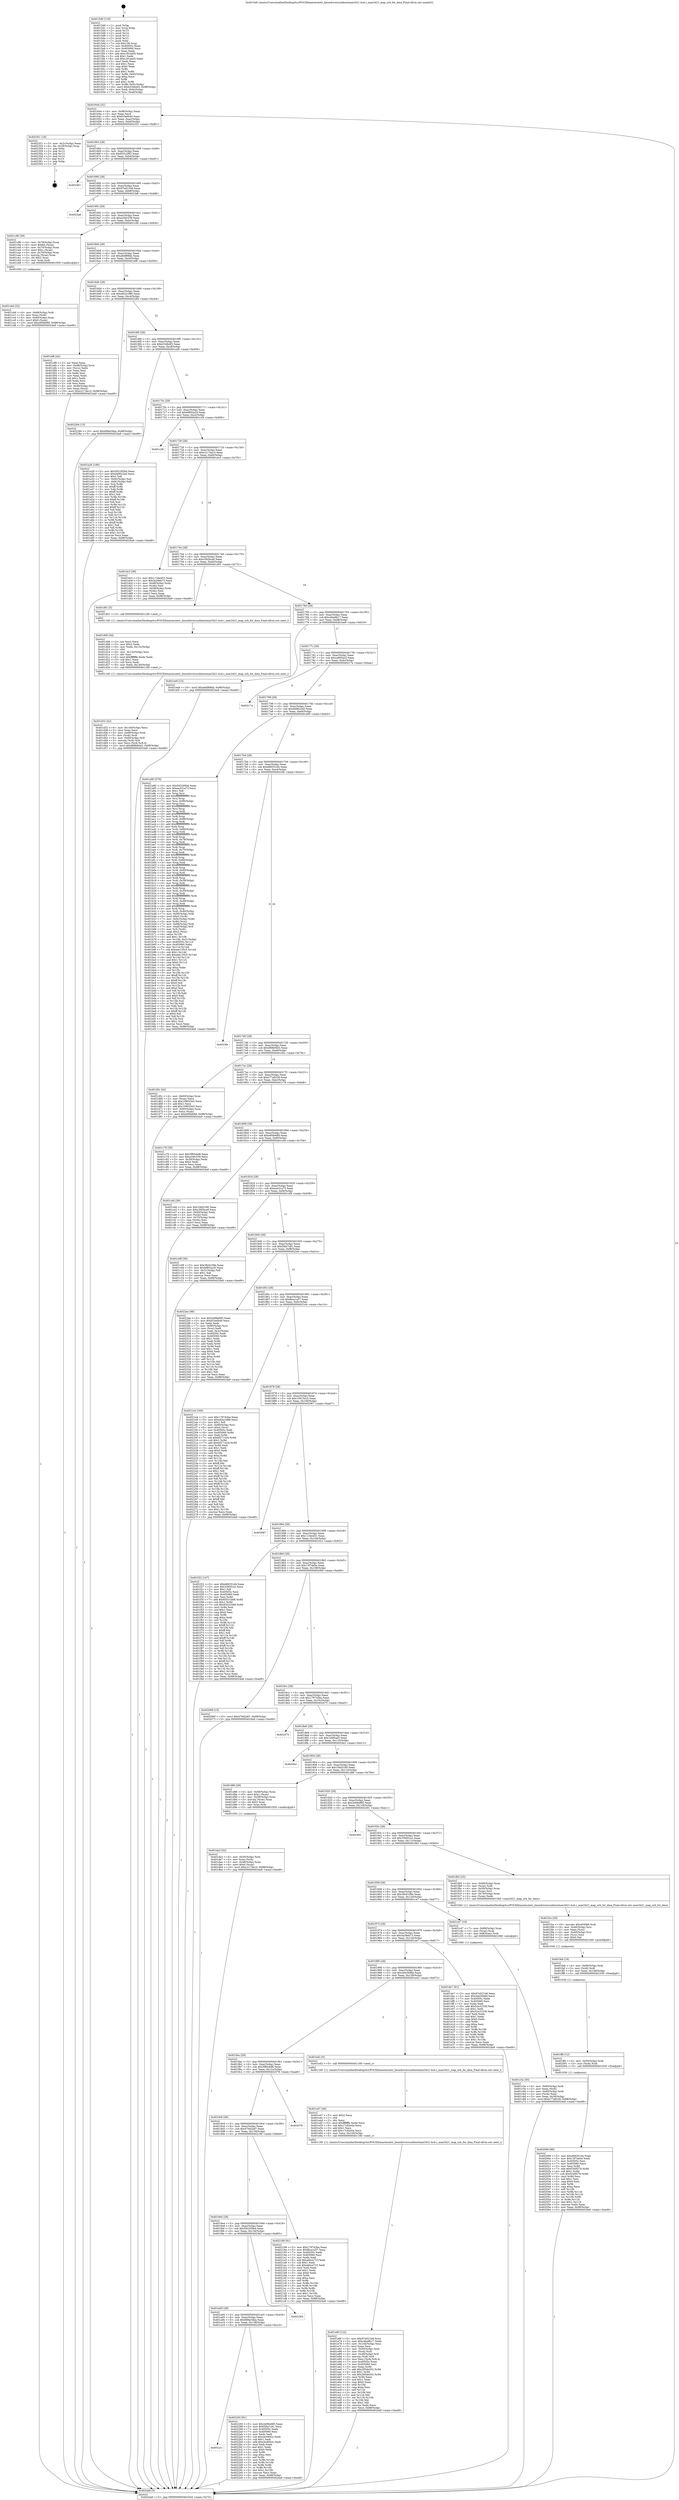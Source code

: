 digraph "0x4015d0" {
  label = "0x4015d0 (/mnt/c/Users/mathe/Desktop/tcc/POCII/binaries/extr_linuxdriversusbhostmax3421-hcd.c_max3421_map_urb_for_dma_Final-ollvm.out::main(0))"
  labelloc = "t"
  node[shape=record]

  Entry [label="",width=0.3,height=0.3,shape=circle,fillcolor=black,style=filled]
  "0x401644" [label="{
     0x401644 [32]\l
     | [instrs]\l
     &nbsp;&nbsp;0x401644 \<+6\>: mov -0x98(%rbp),%eax\l
     &nbsp;&nbsp;0x40164a \<+2\>: mov %eax,%ecx\l
     &nbsp;&nbsp;0x40164c \<+6\>: sub $0x81bef440,%ecx\l
     &nbsp;&nbsp;0x401652 \<+6\>: mov %eax,-0xac(%rbp)\l
     &nbsp;&nbsp;0x401658 \<+6\>: mov %ecx,-0xb0(%rbp)\l
     &nbsp;&nbsp;0x40165e \<+6\>: je 0000000000402351 \<main+0xd81\>\l
  }"]
  "0x402351" [label="{
     0x402351 [18]\l
     | [instrs]\l
     &nbsp;&nbsp;0x402351 \<+3\>: mov -0x2c(%rbp),%eax\l
     &nbsp;&nbsp;0x402354 \<+4\>: lea -0x28(%rbp),%rsp\l
     &nbsp;&nbsp;0x402358 \<+1\>: pop %rbx\l
     &nbsp;&nbsp;0x402359 \<+2\>: pop %r12\l
     &nbsp;&nbsp;0x40235b \<+2\>: pop %r13\l
     &nbsp;&nbsp;0x40235d \<+2\>: pop %r14\l
     &nbsp;&nbsp;0x40235f \<+2\>: pop %r15\l
     &nbsp;&nbsp;0x402361 \<+1\>: pop %rbp\l
     &nbsp;&nbsp;0x402362 \<+1\>: ret\l
  }"]
  "0x401664" [label="{
     0x401664 [28]\l
     | [instrs]\l
     &nbsp;&nbsp;0x401664 \<+5\>: jmp 0000000000401669 \<main+0x99\>\l
     &nbsp;&nbsp;0x401669 \<+6\>: mov -0xac(%rbp),%eax\l
     &nbsp;&nbsp;0x40166f \<+5\>: sub $0x855c2f93,%eax\l
     &nbsp;&nbsp;0x401674 \<+6\>: mov %eax,-0xb4(%rbp)\l
     &nbsp;&nbsp;0x40167a \<+6\>: je 0000000000402461 \<main+0xe91\>\l
  }"]
  Exit [label="",width=0.3,height=0.3,shape=circle,fillcolor=black,style=filled,peripheries=2]
  "0x402461" [label="{
     0x402461\l
  }", style=dashed]
  "0x401680" [label="{
     0x401680 [28]\l
     | [instrs]\l
     &nbsp;&nbsp;0x401680 \<+5\>: jmp 0000000000401685 \<main+0xb5\>\l
     &nbsp;&nbsp;0x401685 \<+6\>: mov -0xac(%rbp),%eax\l
     &nbsp;&nbsp;0x40168b \<+5\>: sub $0x97e021b8,%eax\l
     &nbsp;&nbsp;0x401690 \<+6\>: mov %eax,-0xb8(%rbp)\l
     &nbsp;&nbsp;0x401696 \<+6\>: je 00000000004023a8 \<main+0xdd8\>\l
  }"]
  "0x401a1c" [label="{
     0x401a1c\l
  }", style=dashed]
  "0x4023a8" [label="{
     0x4023a8\l
  }", style=dashed]
  "0x40169c" [label="{
     0x40169c [28]\l
     | [instrs]\l
     &nbsp;&nbsp;0x40169c \<+5\>: jmp 00000000004016a1 \<main+0xd1\>\l
     &nbsp;&nbsp;0x4016a1 \<+6\>: mov -0xac(%rbp),%eax\l
     &nbsp;&nbsp;0x4016a7 \<+5\>: sub $0xa34fc539,%eax\l
     &nbsp;&nbsp;0x4016ac \<+6\>: mov %eax,-0xbc(%rbp)\l
     &nbsp;&nbsp;0x4016b2 \<+6\>: je 0000000000401c96 \<main+0x6c6\>\l
  }"]
  "0x402293" [label="{
     0x402293 [91]\l
     | [instrs]\l
     &nbsp;&nbsp;0x402293 \<+5\>: mov $0x2e99a985,%eax\l
     &nbsp;&nbsp;0x402298 \<+5\>: mov $0xf36a7c81,%ecx\l
     &nbsp;&nbsp;0x40229d \<+7\>: mov 0x40505c,%edx\l
     &nbsp;&nbsp;0x4022a4 \<+7\>: mov 0x405060,%esi\l
     &nbsp;&nbsp;0x4022ab \<+2\>: mov %edx,%edi\l
     &nbsp;&nbsp;0x4022ad \<+6\>: sub $0xcbc6842c,%edi\l
     &nbsp;&nbsp;0x4022b3 \<+3\>: sub $0x1,%edi\l
     &nbsp;&nbsp;0x4022b6 \<+6\>: add $0xcbc6842c,%edi\l
     &nbsp;&nbsp;0x4022bc \<+3\>: imul %edi,%edx\l
     &nbsp;&nbsp;0x4022bf \<+3\>: and $0x1,%edx\l
     &nbsp;&nbsp;0x4022c2 \<+3\>: cmp $0x0,%edx\l
     &nbsp;&nbsp;0x4022c5 \<+4\>: sete %r8b\l
     &nbsp;&nbsp;0x4022c9 \<+3\>: cmp $0xa,%esi\l
     &nbsp;&nbsp;0x4022cc \<+4\>: setl %r9b\l
     &nbsp;&nbsp;0x4022d0 \<+3\>: mov %r8b,%r10b\l
     &nbsp;&nbsp;0x4022d3 \<+3\>: and %r9b,%r10b\l
     &nbsp;&nbsp;0x4022d6 \<+3\>: xor %r9b,%r8b\l
     &nbsp;&nbsp;0x4022d9 \<+3\>: or %r8b,%r10b\l
     &nbsp;&nbsp;0x4022dc \<+4\>: test $0x1,%r10b\l
     &nbsp;&nbsp;0x4022e0 \<+3\>: cmovne %ecx,%eax\l
     &nbsp;&nbsp;0x4022e3 \<+6\>: mov %eax,-0x98(%rbp)\l
     &nbsp;&nbsp;0x4022e9 \<+5\>: jmp 00000000004024a9 \<main+0xed9\>\l
  }"]
  "0x401c96" [label="{
     0x401c96 [39]\l
     | [instrs]\l
     &nbsp;&nbsp;0x401c96 \<+4\>: mov -0x78(%rbp),%rax\l
     &nbsp;&nbsp;0x401c9a \<+6\>: movl $0x64,(%rax)\l
     &nbsp;&nbsp;0x401ca0 \<+4\>: mov -0x70(%rbp),%rax\l
     &nbsp;&nbsp;0x401ca4 \<+6\>: movl $0x1,(%rax)\l
     &nbsp;&nbsp;0x401caa \<+4\>: mov -0x70(%rbp),%rax\l
     &nbsp;&nbsp;0x401cae \<+3\>: movslq (%rax),%rax\l
     &nbsp;&nbsp;0x401cb1 \<+4\>: shl $0x2,%rax\l
     &nbsp;&nbsp;0x401cb5 \<+3\>: mov %rax,%rdi\l
     &nbsp;&nbsp;0x401cb8 \<+5\>: call 0000000000401050 \<malloc@plt\>\l
     | [calls]\l
     &nbsp;&nbsp;0x401050 \{1\} (unknown)\l
  }"]
  "0x4016b8" [label="{
     0x4016b8 [28]\l
     | [instrs]\l
     &nbsp;&nbsp;0x4016b8 \<+5\>: jmp 00000000004016bd \<main+0xed\>\l
     &nbsp;&nbsp;0x4016bd \<+6\>: mov -0xac(%rbp),%eax\l
     &nbsp;&nbsp;0x4016c3 \<+5\>: sub $0xa6df98bb,%eax\l
     &nbsp;&nbsp;0x4016c8 \<+6\>: mov %eax,-0xc0(%rbp)\l
     &nbsp;&nbsp;0x4016ce \<+6\>: je 0000000000401ef8 \<main+0x928\>\l
  }"]
  "0x401a00" [label="{
     0x401a00 [28]\l
     | [instrs]\l
     &nbsp;&nbsp;0x401a00 \<+5\>: jmp 0000000000401a05 \<main+0x435\>\l
     &nbsp;&nbsp;0x401a05 \<+6\>: mov -0xac(%rbp),%eax\l
     &nbsp;&nbsp;0x401a0b \<+5\>: sub $0x689a34ba,%eax\l
     &nbsp;&nbsp;0x401a10 \<+6\>: mov %eax,-0x138(%rbp)\l
     &nbsp;&nbsp;0x401a16 \<+6\>: je 0000000000402293 \<main+0xcc3\>\l
  }"]
  "0x401ef8" [label="{
     0x401ef8 [42]\l
     | [instrs]\l
     &nbsp;&nbsp;0x401ef8 \<+2\>: xor %eax,%eax\l
     &nbsp;&nbsp;0x401efa \<+4\>: mov -0x48(%rbp),%rcx\l
     &nbsp;&nbsp;0x401efe \<+2\>: mov (%rcx),%edx\l
     &nbsp;&nbsp;0x401f00 \<+2\>: mov %eax,%esi\l
     &nbsp;&nbsp;0x401f02 \<+2\>: sub %edx,%esi\l
     &nbsp;&nbsp;0x401f04 \<+2\>: mov %eax,%edx\l
     &nbsp;&nbsp;0x401f06 \<+3\>: sub $0x1,%edx\l
     &nbsp;&nbsp;0x401f09 \<+2\>: add %edx,%esi\l
     &nbsp;&nbsp;0x401f0b \<+2\>: sub %esi,%eax\l
     &nbsp;&nbsp;0x401f0d \<+4\>: mov -0x48(%rbp),%rcx\l
     &nbsp;&nbsp;0x401f11 \<+2\>: mov %eax,(%rcx)\l
     &nbsp;&nbsp;0x401f13 \<+10\>: movl $0xc217da10,-0x98(%rbp)\l
     &nbsp;&nbsp;0x401f1d \<+5\>: jmp 00000000004024a9 \<main+0xed9\>\l
  }"]
  "0x4016d4" [label="{
     0x4016d4 [28]\l
     | [instrs]\l
     &nbsp;&nbsp;0x4016d4 \<+5\>: jmp 00000000004016d9 \<main+0x109\>\l
     &nbsp;&nbsp;0x4016d9 \<+6\>: mov -0xac(%rbp),%eax\l
     &nbsp;&nbsp;0x4016df \<+5\>: sub $0xa82a1d86,%eax\l
     &nbsp;&nbsp;0x4016e4 \<+6\>: mov %eax,-0xc4(%rbp)\l
     &nbsp;&nbsp;0x4016ea \<+6\>: je 0000000000402284 \<main+0xcb4\>\l
  }"]
  "0x402363" [label="{
     0x402363\l
  }", style=dashed]
  "0x402284" [label="{
     0x402284 [15]\l
     | [instrs]\l
     &nbsp;&nbsp;0x402284 \<+10\>: movl $0x689a34ba,-0x98(%rbp)\l
     &nbsp;&nbsp;0x40228e \<+5\>: jmp 00000000004024a9 \<main+0xed9\>\l
  }"]
  "0x4016f0" [label="{
     0x4016f0 [28]\l
     | [instrs]\l
     &nbsp;&nbsp;0x4016f0 \<+5\>: jmp 00000000004016f5 \<main+0x125\>\l
     &nbsp;&nbsp;0x4016f5 \<+6\>: mov -0xac(%rbp),%eax\l
     &nbsp;&nbsp;0x4016fb \<+5\>: sub $0xb33db4f3,%eax\l
     &nbsp;&nbsp;0x401700 \<+6\>: mov %eax,-0xc8(%rbp)\l
     &nbsp;&nbsp;0x401706 \<+6\>: je 0000000000401a26 \<main+0x456\>\l
  }"]
  "0x4019e4" [label="{
     0x4019e4 [28]\l
     | [instrs]\l
     &nbsp;&nbsp;0x4019e4 \<+5\>: jmp 00000000004019e9 \<main+0x419\>\l
     &nbsp;&nbsp;0x4019e9 \<+6\>: mov -0xac(%rbp),%eax\l
     &nbsp;&nbsp;0x4019ef \<+5\>: sub $0x592295bd,%eax\l
     &nbsp;&nbsp;0x4019f4 \<+6\>: mov %eax,-0x134(%rbp)\l
     &nbsp;&nbsp;0x4019fa \<+6\>: je 0000000000402363 \<main+0xd93\>\l
  }"]
  "0x401a26" [label="{
     0x401a26 [106]\l
     | [instrs]\l
     &nbsp;&nbsp;0x401a26 \<+5\>: mov $0x592295bd,%eax\l
     &nbsp;&nbsp;0x401a2b \<+5\>: mov $0xd49622e0,%ecx\l
     &nbsp;&nbsp;0x401a30 \<+2\>: mov $0x1,%dl\l
     &nbsp;&nbsp;0x401a32 \<+7\>: mov -0x92(%rbp),%sil\l
     &nbsp;&nbsp;0x401a39 \<+7\>: mov -0x91(%rbp),%dil\l
     &nbsp;&nbsp;0x401a40 \<+3\>: mov %sil,%r8b\l
     &nbsp;&nbsp;0x401a43 \<+4\>: xor $0xff,%r8b\l
     &nbsp;&nbsp;0x401a47 \<+3\>: mov %dil,%r9b\l
     &nbsp;&nbsp;0x401a4a \<+4\>: xor $0xff,%r9b\l
     &nbsp;&nbsp;0x401a4e \<+3\>: xor $0x1,%dl\l
     &nbsp;&nbsp;0x401a51 \<+3\>: mov %r8b,%r10b\l
     &nbsp;&nbsp;0x401a54 \<+4\>: and $0xff,%r10b\l
     &nbsp;&nbsp;0x401a58 \<+3\>: and %dl,%sil\l
     &nbsp;&nbsp;0x401a5b \<+3\>: mov %r9b,%r11b\l
     &nbsp;&nbsp;0x401a5e \<+4\>: and $0xff,%r11b\l
     &nbsp;&nbsp;0x401a62 \<+3\>: and %dl,%dil\l
     &nbsp;&nbsp;0x401a65 \<+3\>: or %sil,%r10b\l
     &nbsp;&nbsp;0x401a68 \<+3\>: or %dil,%r11b\l
     &nbsp;&nbsp;0x401a6b \<+3\>: xor %r11b,%r10b\l
     &nbsp;&nbsp;0x401a6e \<+3\>: or %r9b,%r8b\l
     &nbsp;&nbsp;0x401a71 \<+4\>: xor $0xff,%r8b\l
     &nbsp;&nbsp;0x401a75 \<+3\>: or $0x1,%dl\l
     &nbsp;&nbsp;0x401a78 \<+3\>: and %dl,%r8b\l
     &nbsp;&nbsp;0x401a7b \<+3\>: or %r8b,%r10b\l
     &nbsp;&nbsp;0x401a7e \<+4\>: test $0x1,%r10b\l
     &nbsp;&nbsp;0x401a82 \<+3\>: cmovne %ecx,%eax\l
     &nbsp;&nbsp;0x401a85 \<+6\>: mov %eax,-0x98(%rbp)\l
     &nbsp;&nbsp;0x401a8b \<+5\>: jmp 00000000004024a9 \<main+0xed9\>\l
  }"]
  "0x40170c" [label="{
     0x40170c [28]\l
     | [instrs]\l
     &nbsp;&nbsp;0x40170c \<+5\>: jmp 0000000000401711 \<main+0x141\>\l
     &nbsp;&nbsp;0x401711 \<+6\>: mov -0xac(%rbp),%eax\l
     &nbsp;&nbsp;0x401717 \<+5\>: sub $0xbf852a20,%eax\l
     &nbsp;&nbsp;0x40171c \<+6\>: mov %eax,-0xcc(%rbp)\l
     &nbsp;&nbsp;0x401722 \<+6\>: je 0000000000401c26 \<main+0x656\>\l
  }"]
  "0x4024a9" [label="{
     0x4024a9 [5]\l
     | [instrs]\l
     &nbsp;&nbsp;0x4024a9 \<+5\>: jmp 0000000000401644 \<main+0x74\>\l
  }"]
  "0x4015d0" [label="{
     0x4015d0 [116]\l
     | [instrs]\l
     &nbsp;&nbsp;0x4015d0 \<+1\>: push %rbp\l
     &nbsp;&nbsp;0x4015d1 \<+3\>: mov %rsp,%rbp\l
     &nbsp;&nbsp;0x4015d4 \<+2\>: push %r15\l
     &nbsp;&nbsp;0x4015d6 \<+2\>: push %r14\l
     &nbsp;&nbsp;0x4015d8 \<+2\>: push %r13\l
     &nbsp;&nbsp;0x4015da \<+2\>: push %r12\l
     &nbsp;&nbsp;0x4015dc \<+1\>: push %rbx\l
     &nbsp;&nbsp;0x4015dd \<+7\>: sub $0x138,%rsp\l
     &nbsp;&nbsp;0x4015e4 \<+7\>: mov 0x40505c,%eax\l
     &nbsp;&nbsp;0x4015eb \<+7\>: mov 0x405060,%ecx\l
     &nbsp;&nbsp;0x4015f2 \<+2\>: mov %eax,%edx\l
     &nbsp;&nbsp;0x4015f4 \<+6\>: add $0xc3f1ee05,%edx\l
     &nbsp;&nbsp;0x4015fa \<+3\>: sub $0x1,%edx\l
     &nbsp;&nbsp;0x4015fd \<+6\>: sub $0xc3f1ee05,%edx\l
     &nbsp;&nbsp;0x401603 \<+3\>: imul %edx,%eax\l
     &nbsp;&nbsp;0x401606 \<+3\>: and $0x1,%eax\l
     &nbsp;&nbsp;0x401609 \<+3\>: cmp $0x0,%eax\l
     &nbsp;&nbsp;0x40160c \<+4\>: sete %r8b\l
     &nbsp;&nbsp;0x401610 \<+4\>: and $0x1,%r8b\l
     &nbsp;&nbsp;0x401614 \<+7\>: mov %r8b,-0x92(%rbp)\l
     &nbsp;&nbsp;0x40161b \<+3\>: cmp $0xa,%ecx\l
     &nbsp;&nbsp;0x40161e \<+4\>: setl %r8b\l
     &nbsp;&nbsp;0x401622 \<+4\>: and $0x1,%r8b\l
     &nbsp;&nbsp;0x401626 \<+7\>: mov %r8b,-0x91(%rbp)\l
     &nbsp;&nbsp;0x40162d \<+10\>: movl $0xb33db4f3,-0x98(%rbp)\l
     &nbsp;&nbsp;0x401637 \<+6\>: mov %edi,-0x9c(%rbp)\l
     &nbsp;&nbsp;0x40163d \<+7\>: mov %rsi,-0xa8(%rbp)\l
  }"]
  "0x402189" [label="{
     0x402189 [91]\l
     | [instrs]\l
     &nbsp;&nbsp;0x402189 \<+5\>: mov $0x179742ba,%eax\l
     &nbsp;&nbsp;0x40218e \<+5\>: mov $0xfbca1a57,%ecx\l
     &nbsp;&nbsp;0x402193 \<+7\>: mov 0x40505c,%edx\l
     &nbsp;&nbsp;0x40219a \<+7\>: mov 0x405060,%esi\l
     &nbsp;&nbsp;0x4021a1 \<+2\>: mov %edx,%edi\l
     &nbsp;&nbsp;0x4021a3 \<+6\>: add $0xabbce723,%edi\l
     &nbsp;&nbsp;0x4021a9 \<+3\>: sub $0x1,%edi\l
     &nbsp;&nbsp;0x4021ac \<+6\>: sub $0xabbce723,%edi\l
     &nbsp;&nbsp;0x4021b2 \<+3\>: imul %edi,%edx\l
     &nbsp;&nbsp;0x4021b5 \<+3\>: and $0x1,%edx\l
     &nbsp;&nbsp;0x4021b8 \<+3\>: cmp $0x0,%edx\l
     &nbsp;&nbsp;0x4021bb \<+4\>: sete %r8b\l
     &nbsp;&nbsp;0x4021bf \<+3\>: cmp $0xa,%esi\l
     &nbsp;&nbsp;0x4021c2 \<+4\>: setl %r9b\l
     &nbsp;&nbsp;0x4021c6 \<+3\>: mov %r8b,%r10b\l
     &nbsp;&nbsp;0x4021c9 \<+3\>: and %r9b,%r10b\l
     &nbsp;&nbsp;0x4021cc \<+3\>: xor %r9b,%r8b\l
     &nbsp;&nbsp;0x4021cf \<+3\>: or %r8b,%r10b\l
     &nbsp;&nbsp;0x4021d2 \<+4\>: test $0x1,%r10b\l
     &nbsp;&nbsp;0x4021d6 \<+3\>: cmovne %ecx,%eax\l
     &nbsp;&nbsp;0x4021d9 \<+6\>: mov %eax,-0x98(%rbp)\l
     &nbsp;&nbsp;0x4021df \<+5\>: jmp 00000000004024a9 \<main+0xed9\>\l
  }"]
  "0x401c26" [label="{
     0x401c26\l
  }", style=dashed]
  "0x401728" [label="{
     0x401728 [28]\l
     | [instrs]\l
     &nbsp;&nbsp;0x401728 \<+5\>: jmp 000000000040172d \<main+0x15d\>\l
     &nbsp;&nbsp;0x40172d \<+6\>: mov -0xac(%rbp),%eax\l
     &nbsp;&nbsp;0x401733 \<+5\>: sub $0xc217da10,%eax\l
     &nbsp;&nbsp;0x401738 \<+6\>: mov %eax,-0xd0(%rbp)\l
     &nbsp;&nbsp;0x40173e \<+6\>: je 0000000000401dc3 \<main+0x7f3\>\l
  }"]
  "0x4019c8" [label="{
     0x4019c8 [28]\l
     | [instrs]\l
     &nbsp;&nbsp;0x4019c8 \<+5\>: jmp 00000000004019cd \<main+0x3fd\>\l
     &nbsp;&nbsp;0x4019cd \<+6\>: mov -0xac(%rbp),%eax\l
     &nbsp;&nbsp;0x4019d3 \<+5\>: sub $0x470d2a87,%eax\l
     &nbsp;&nbsp;0x4019d8 \<+6\>: mov %eax,-0x130(%rbp)\l
     &nbsp;&nbsp;0x4019de \<+6\>: je 0000000000402189 \<main+0xbb9\>\l
  }"]
  "0x401dc3" [label="{
     0x401dc3 [36]\l
     | [instrs]\l
     &nbsp;&nbsp;0x401dc3 \<+5\>: mov $0x1134e451,%eax\l
     &nbsp;&nbsp;0x401dc8 \<+5\>: mov $0x3a28eb73,%ecx\l
     &nbsp;&nbsp;0x401dcd \<+4\>: mov -0x48(%rbp),%rdx\l
     &nbsp;&nbsp;0x401dd1 \<+2\>: mov (%rdx),%esi\l
     &nbsp;&nbsp;0x401dd3 \<+4\>: mov -0x58(%rbp),%rdx\l
     &nbsp;&nbsp;0x401dd7 \<+2\>: cmp (%rdx),%esi\l
     &nbsp;&nbsp;0x401dd9 \<+3\>: cmovl %ecx,%eax\l
     &nbsp;&nbsp;0x401ddc \<+6\>: mov %eax,-0x98(%rbp)\l
     &nbsp;&nbsp;0x401de2 \<+5\>: jmp 00000000004024a9 \<main+0xed9\>\l
  }"]
  "0x401744" [label="{
     0x401744 [28]\l
     | [instrs]\l
     &nbsp;&nbsp;0x401744 \<+5\>: jmp 0000000000401749 \<main+0x179\>\l
     &nbsp;&nbsp;0x401749 \<+6\>: mov -0xac(%rbp),%eax\l
     &nbsp;&nbsp;0x40174f \<+5\>: sub $0xc392bca9,%eax\l
     &nbsp;&nbsp;0x401754 \<+6\>: mov %eax,-0xd4(%rbp)\l
     &nbsp;&nbsp;0x40175a \<+6\>: je 0000000000401d01 \<main+0x731\>\l
  }"]
  "0x402078" [label="{
     0x402078\l
  }", style=dashed]
  "0x401d01" [label="{
     0x401d01 [5]\l
     | [instrs]\l
     &nbsp;&nbsp;0x401d01 \<+5\>: call 0000000000401160 \<next_i\>\l
     | [calls]\l
     &nbsp;&nbsp;0x401160 \{1\} (/mnt/c/Users/mathe/Desktop/tcc/POCII/binaries/extr_linuxdriversusbhostmax3421-hcd.c_max3421_map_urb_for_dma_Final-ollvm.out::next_i)\l
  }"]
  "0x401760" [label="{
     0x401760 [28]\l
     | [instrs]\l
     &nbsp;&nbsp;0x401760 \<+5\>: jmp 0000000000401765 \<main+0x195\>\l
     &nbsp;&nbsp;0x401765 \<+6\>: mov -0xac(%rbp),%eax\l
     &nbsp;&nbsp;0x40176b \<+5\>: sub $0xc4ba9b17,%eax\l
     &nbsp;&nbsp;0x401770 \<+6\>: mov %eax,-0xd8(%rbp)\l
     &nbsp;&nbsp;0x401776 \<+6\>: je 0000000000401ee9 \<main+0x919\>\l
  }"]
  "0x402009" [label="{
     0x402009 [96]\l
     | [instrs]\l
     &nbsp;&nbsp;0x402009 \<+5\>: mov $0xd68351d4,%eax\l
     &nbsp;&nbsp;0x40200e \<+5\>: mov $0x13f7de0e,%edx\l
     &nbsp;&nbsp;0x402013 \<+7\>: mov 0x40505c,%esi\l
     &nbsp;&nbsp;0x40201a \<+7\>: mov 0x405060,%ecx\l
     &nbsp;&nbsp;0x402021 \<+3\>: mov %esi,%r8d\l
     &nbsp;&nbsp;0x402024 \<+7\>: add $0xf1b0f279,%r8d\l
     &nbsp;&nbsp;0x40202b \<+4\>: sub $0x1,%r8d\l
     &nbsp;&nbsp;0x40202f \<+7\>: sub $0xf1b0f279,%r8d\l
     &nbsp;&nbsp;0x402036 \<+4\>: imul %r8d,%esi\l
     &nbsp;&nbsp;0x40203a \<+3\>: and $0x1,%esi\l
     &nbsp;&nbsp;0x40203d \<+3\>: cmp $0x0,%esi\l
     &nbsp;&nbsp;0x402040 \<+4\>: sete %r9b\l
     &nbsp;&nbsp;0x402044 \<+3\>: cmp $0xa,%ecx\l
     &nbsp;&nbsp;0x402047 \<+4\>: setl %r10b\l
     &nbsp;&nbsp;0x40204b \<+3\>: mov %r9b,%r11b\l
     &nbsp;&nbsp;0x40204e \<+3\>: and %r10b,%r11b\l
     &nbsp;&nbsp;0x402051 \<+3\>: xor %r10b,%r9b\l
     &nbsp;&nbsp;0x402054 \<+3\>: or %r9b,%r11b\l
     &nbsp;&nbsp;0x402057 \<+4\>: test $0x1,%r11b\l
     &nbsp;&nbsp;0x40205b \<+3\>: cmovne %edx,%eax\l
     &nbsp;&nbsp;0x40205e \<+6\>: mov %eax,-0x98(%rbp)\l
     &nbsp;&nbsp;0x402064 \<+5\>: jmp 00000000004024a9 \<main+0xed9\>\l
  }"]
  "0x401ee9" [label="{
     0x401ee9 [15]\l
     | [instrs]\l
     &nbsp;&nbsp;0x401ee9 \<+10\>: movl $0xa6df98bb,-0x98(%rbp)\l
     &nbsp;&nbsp;0x401ef3 \<+5\>: jmp 00000000004024a9 \<main+0xed9\>\l
  }"]
  "0x40177c" [label="{
     0x40177c [28]\l
     | [instrs]\l
     &nbsp;&nbsp;0x40177c \<+5\>: jmp 0000000000401781 \<main+0x1b1\>\l
     &nbsp;&nbsp;0x401781 \<+6\>: mov -0xac(%rbp),%eax\l
     &nbsp;&nbsp;0x401787 \<+5\>: sub $0xca805ac5,%eax\l
     &nbsp;&nbsp;0x40178c \<+6\>: mov %eax,-0xdc(%rbp)\l
     &nbsp;&nbsp;0x401792 \<+6\>: je 000000000040217a \<main+0xbaa\>\l
  }"]
  "0x401ffd" [label="{
     0x401ffd [12]\l
     | [instrs]\l
     &nbsp;&nbsp;0x401ffd \<+4\>: mov -0x50(%rbp),%rdi\l
     &nbsp;&nbsp;0x402001 \<+3\>: mov (%rdi),%rdi\l
     &nbsp;&nbsp;0x402004 \<+5\>: call 0000000000401030 \<free@plt\>\l
     | [calls]\l
     &nbsp;&nbsp;0x401030 \{1\} (unknown)\l
  }"]
  "0x40217a" [label="{
     0x40217a\l
  }", style=dashed]
  "0x401798" [label="{
     0x401798 [28]\l
     | [instrs]\l
     &nbsp;&nbsp;0x401798 \<+5\>: jmp 000000000040179d \<main+0x1cd\>\l
     &nbsp;&nbsp;0x40179d \<+6\>: mov -0xac(%rbp),%eax\l
     &nbsp;&nbsp;0x4017a3 \<+5\>: sub $0xd49622e0,%eax\l
     &nbsp;&nbsp;0x4017a8 \<+6\>: mov %eax,-0xe0(%rbp)\l
     &nbsp;&nbsp;0x4017ae \<+6\>: je 0000000000401a90 \<main+0x4c0\>\l
  }"]
  "0x401feb" [label="{
     0x401feb [18]\l
     | [instrs]\l
     &nbsp;&nbsp;0x401feb \<+4\>: mov -0x68(%rbp),%rdi\l
     &nbsp;&nbsp;0x401fef \<+3\>: mov (%rdi),%rdi\l
     &nbsp;&nbsp;0x401ff2 \<+6\>: mov %eax,-0x148(%rbp)\l
     &nbsp;&nbsp;0x401ff8 \<+5\>: call 0000000000401030 \<free@plt\>\l
     | [calls]\l
     &nbsp;&nbsp;0x401030 \{1\} (unknown)\l
  }"]
  "0x401a90" [label="{
     0x401a90 [376]\l
     | [instrs]\l
     &nbsp;&nbsp;0x401a90 \<+5\>: mov $0x592295bd,%eax\l
     &nbsp;&nbsp;0x401a95 \<+5\>: mov $0xea431a73,%ecx\l
     &nbsp;&nbsp;0x401a9a \<+2\>: mov $0x1,%dl\l
     &nbsp;&nbsp;0x401a9c \<+3\>: mov %rsp,%rsi\l
     &nbsp;&nbsp;0x401a9f \<+4\>: add $0xfffffffffffffff0,%rsi\l
     &nbsp;&nbsp;0x401aa3 \<+3\>: mov %rsi,%rsp\l
     &nbsp;&nbsp;0x401aa6 \<+7\>: mov %rsi,-0x90(%rbp)\l
     &nbsp;&nbsp;0x401aad \<+3\>: mov %rsp,%rsi\l
     &nbsp;&nbsp;0x401ab0 \<+4\>: add $0xfffffffffffffff0,%rsi\l
     &nbsp;&nbsp;0x401ab4 \<+3\>: mov %rsi,%rsp\l
     &nbsp;&nbsp;0x401ab7 \<+3\>: mov %rsp,%rdi\l
     &nbsp;&nbsp;0x401aba \<+4\>: add $0xfffffffffffffff0,%rdi\l
     &nbsp;&nbsp;0x401abe \<+3\>: mov %rdi,%rsp\l
     &nbsp;&nbsp;0x401ac1 \<+7\>: mov %rdi,-0x88(%rbp)\l
     &nbsp;&nbsp;0x401ac8 \<+3\>: mov %rsp,%rdi\l
     &nbsp;&nbsp;0x401acb \<+4\>: add $0xfffffffffffffff0,%rdi\l
     &nbsp;&nbsp;0x401acf \<+3\>: mov %rdi,%rsp\l
     &nbsp;&nbsp;0x401ad2 \<+4\>: mov %rdi,-0x80(%rbp)\l
     &nbsp;&nbsp;0x401ad6 \<+3\>: mov %rsp,%rdi\l
     &nbsp;&nbsp;0x401ad9 \<+4\>: add $0xfffffffffffffff0,%rdi\l
     &nbsp;&nbsp;0x401add \<+3\>: mov %rdi,%rsp\l
     &nbsp;&nbsp;0x401ae0 \<+4\>: mov %rdi,-0x78(%rbp)\l
     &nbsp;&nbsp;0x401ae4 \<+3\>: mov %rsp,%rdi\l
     &nbsp;&nbsp;0x401ae7 \<+4\>: add $0xfffffffffffffff0,%rdi\l
     &nbsp;&nbsp;0x401aeb \<+3\>: mov %rdi,%rsp\l
     &nbsp;&nbsp;0x401aee \<+4\>: mov %rdi,-0x70(%rbp)\l
     &nbsp;&nbsp;0x401af2 \<+3\>: mov %rsp,%rdi\l
     &nbsp;&nbsp;0x401af5 \<+4\>: add $0xfffffffffffffff0,%rdi\l
     &nbsp;&nbsp;0x401af9 \<+3\>: mov %rdi,%rsp\l
     &nbsp;&nbsp;0x401afc \<+4\>: mov %rdi,-0x68(%rbp)\l
     &nbsp;&nbsp;0x401b00 \<+3\>: mov %rsp,%rdi\l
     &nbsp;&nbsp;0x401b03 \<+4\>: add $0xfffffffffffffff0,%rdi\l
     &nbsp;&nbsp;0x401b07 \<+3\>: mov %rdi,%rsp\l
     &nbsp;&nbsp;0x401b0a \<+4\>: mov %rdi,-0x60(%rbp)\l
     &nbsp;&nbsp;0x401b0e \<+3\>: mov %rsp,%rdi\l
     &nbsp;&nbsp;0x401b11 \<+4\>: add $0xfffffffffffffff0,%rdi\l
     &nbsp;&nbsp;0x401b15 \<+3\>: mov %rdi,%rsp\l
     &nbsp;&nbsp;0x401b18 \<+4\>: mov %rdi,-0x58(%rbp)\l
     &nbsp;&nbsp;0x401b1c \<+3\>: mov %rsp,%rdi\l
     &nbsp;&nbsp;0x401b1f \<+4\>: add $0xfffffffffffffff0,%rdi\l
     &nbsp;&nbsp;0x401b23 \<+3\>: mov %rdi,%rsp\l
     &nbsp;&nbsp;0x401b26 \<+4\>: mov %rdi,-0x50(%rbp)\l
     &nbsp;&nbsp;0x401b2a \<+3\>: mov %rsp,%rdi\l
     &nbsp;&nbsp;0x401b2d \<+4\>: add $0xfffffffffffffff0,%rdi\l
     &nbsp;&nbsp;0x401b31 \<+3\>: mov %rdi,%rsp\l
     &nbsp;&nbsp;0x401b34 \<+4\>: mov %rdi,-0x48(%rbp)\l
     &nbsp;&nbsp;0x401b38 \<+3\>: mov %rsp,%rdi\l
     &nbsp;&nbsp;0x401b3b \<+4\>: add $0xfffffffffffffff0,%rdi\l
     &nbsp;&nbsp;0x401b3f \<+3\>: mov %rdi,%rsp\l
     &nbsp;&nbsp;0x401b42 \<+4\>: mov %rdi,-0x40(%rbp)\l
     &nbsp;&nbsp;0x401b46 \<+7\>: mov -0x90(%rbp),%rdi\l
     &nbsp;&nbsp;0x401b4d \<+6\>: movl $0x0,(%rdi)\l
     &nbsp;&nbsp;0x401b53 \<+7\>: mov -0x9c(%rbp),%r8d\l
     &nbsp;&nbsp;0x401b5a \<+3\>: mov %r8d,(%rsi)\l
     &nbsp;&nbsp;0x401b5d \<+7\>: mov -0x88(%rbp),%rdi\l
     &nbsp;&nbsp;0x401b64 \<+7\>: mov -0xa8(%rbp),%r9\l
     &nbsp;&nbsp;0x401b6b \<+3\>: mov %r9,(%rdi)\l
     &nbsp;&nbsp;0x401b6e \<+3\>: cmpl $0x2,(%rsi)\l
     &nbsp;&nbsp;0x401b71 \<+4\>: setne %r10b\l
     &nbsp;&nbsp;0x401b75 \<+4\>: and $0x1,%r10b\l
     &nbsp;&nbsp;0x401b79 \<+4\>: mov %r10b,-0x31(%rbp)\l
     &nbsp;&nbsp;0x401b7d \<+8\>: mov 0x40505c,%r11d\l
     &nbsp;&nbsp;0x401b85 \<+7\>: mov 0x405060,%ebx\l
     &nbsp;&nbsp;0x401b8c \<+3\>: mov %r11d,%r14d\l
     &nbsp;&nbsp;0x401b8f \<+7\>: sub $0xeee135c5,%r14d\l
     &nbsp;&nbsp;0x401b96 \<+4\>: sub $0x1,%r14d\l
     &nbsp;&nbsp;0x401b9a \<+7\>: add $0xeee135c5,%r14d\l
     &nbsp;&nbsp;0x401ba1 \<+4\>: imul %r14d,%r11d\l
     &nbsp;&nbsp;0x401ba5 \<+4\>: and $0x1,%r11d\l
     &nbsp;&nbsp;0x401ba9 \<+4\>: cmp $0x0,%r11d\l
     &nbsp;&nbsp;0x401bad \<+4\>: sete %r10b\l
     &nbsp;&nbsp;0x401bb1 \<+3\>: cmp $0xa,%ebx\l
     &nbsp;&nbsp;0x401bb4 \<+4\>: setl %r15b\l
     &nbsp;&nbsp;0x401bb8 \<+3\>: mov %r10b,%r12b\l
     &nbsp;&nbsp;0x401bbb \<+4\>: xor $0xff,%r12b\l
     &nbsp;&nbsp;0x401bbf \<+3\>: mov %r15b,%r13b\l
     &nbsp;&nbsp;0x401bc2 \<+4\>: xor $0xff,%r13b\l
     &nbsp;&nbsp;0x401bc6 \<+3\>: xor $0x0,%dl\l
     &nbsp;&nbsp;0x401bc9 \<+3\>: mov %r12b,%sil\l
     &nbsp;&nbsp;0x401bcc \<+4\>: and $0x0,%sil\l
     &nbsp;&nbsp;0x401bd0 \<+3\>: and %dl,%r10b\l
     &nbsp;&nbsp;0x401bd3 \<+3\>: mov %r13b,%dil\l
     &nbsp;&nbsp;0x401bd6 \<+4\>: and $0x0,%dil\l
     &nbsp;&nbsp;0x401bda \<+3\>: and %dl,%r15b\l
     &nbsp;&nbsp;0x401bdd \<+3\>: or %r10b,%sil\l
     &nbsp;&nbsp;0x401be0 \<+3\>: or %r15b,%dil\l
     &nbsp;&nbsp;0x401be3 \<+3\>: xor %dil,%sil\l
     &nbsp;&nbsp;0x401be6 \<+3\>: or %r13b,%r12b\l
     &nbsp;&nbsp;0x401be9 \<+4\>: xor $0xff,%r12b\l
     &nbsp;&nbsp;0x401bed \<+3\>: or $0x0,%dl\l
     &nbsp;&nbsp;0x401bf0 \<+3\>: and %dl,%r12b\l
     &nbsp;&nbsp;0x401bf3 \<+3\>: or %r12b,%sil\l
     &nbsp;&nbsp;0x401bf6 \<+4\>: test $0x1,%sil\l
     &nbsp;&nbsp;0x401bfa \<+3\>: cmovne %ecx,%eax\l
     &nbsp;&nbsp;0x401bfd \<+6\>: mov %eax,-0x98(%rbp)\l
     &nbsp;&nbsp;0x401c03 \<+5\>: jmp 00000000004024a9 \<main+0xed9\>\l
  }"]
  "0x4017b4" [label="{
     0x4017b4 [28]\l
     | [instrs]\l
     &nbsp;&nbsp;0x4017b4 \<+5\>: jmp 00000000004017b9 \<main+0x1e9\>\l
     &nbsp;&nbsp;0x4017b9 \<+6\>: mov -0xac(%rbp),%eax\l
     &nbsp;&nbsp;0x4017bf \<+5\>: sub $0xd68351d4,%eax\l
     &nbsp;&nbsp;0x4017c4 \<+6\>: mov %eax,-0xe4(%rbp)\l
     &nbsp;&nbsp;0x4017ca \<+6\>: je 00000000004023fe \<main+0xe2e\>\l
  }"]
  "0x401fce" [label="{
     0x401fce [29]\l
     | [instrs]\l
     &nbsp;&nbsp;0x401fce \<+10\>: movabs $0x4030b6,%rdi\l
     &nbsp;&nbsp;0x401fd8 \<+4\>: mov -0x40(%rbp),%rsi\l
     &nbsp;&nbsp;0x401fdc \<+2\>: mov %eax,(%rsi)\l
     &nbsp;&nbsp;0x401fde \<+4\>: mov -0x40(%rbp),%rsi\l
     &nbsp;&nbsp;0x401fe2 \<+2\>: mov (%rsi),%esi\l
     &nbsp;&nbsp;0x401fe4 \<+2\>: mov $0x0,%al\l
     &nbsp;&nbsp;0x401fe6 \<+5\>: call 0000000000401040 \<printf@plt\>\l
     | [calls]\l
     &nbsp;&nbsp;0x401040 \{1\} (unknown)\l
  }"]
  "0x401e6f" [label="{
     0x401e6f [122]\l
     | [instrs]\l
     &nbsp;&nbsp;0x401e6f \<+5\>: mov $0x97e021b8,%ecx\l
     &nbsp;&nbsp;0x401e74 \<+5\>: mov $0xc4ba9b17,%edx\l
     &nbsp;&nbsp;0x401e79 \<+6\>: mov -0x144(%rbp),%esi\l
     &nbsp;&nbsp;0x401e7f \<+3\>: imul %eax,%esi\l
     &nbsp;&nbsp;0x401e82 \<+4\>: mov -0x50(%rbp),%rdi\l
     &nbsp;&nbsp;0x401e86 \<+3\>: mov (%rdi),%rdi\l
     &nbsp;&nbsp;0x401e89 \<+4\>: mov -0x48(%rbp),%r8\l
     &nbsp;&nbsp;0x401e8d \<+3\>: movslq (%r8),%r8\l
     &nbsp;&nbsp;0x401e90 \<+4\>: mov %esi,(%rdi,%r8,4)\l
     &nbsp;&nbsp;0x401e94 \<+7\>: mov 0x40505c,%eax\l
     &nbsp;&nbsp;0x401e9b \<+7\>: mov 0x405060,%esi\l
     &nbsp;&nbsp;0x401ea2 \<+3\>: mov %eax,%r9d\l
     &nbsp;&nbsp;0x401ea5 \<+7\>: add $0x285de202,%r9d\l
     &nbsp;&nbsp;0x401eac \<+4\>: sub $0x1,%r9d\l
     &nbsp;&nbsp;0x401eb0 \<+7\>: sub $0x285de202,%r9d\l
     &nbsp;&nbsp;0x401eb7 \<+4\>: imul %r9d,%eax\l
     &nbsp;&nbsp;0x401ebb \<+3\>: and $0x1,%eax\l
     &nbsp;&nbsp;0x401ebe \<+3\>: cmp $0x0,%eax\l
     &nbsp;&nbsp;0x401ec1 \<+4\>: sete %r10b\l
     &nbsp;&nbsp;0x401ec5 \<+3\>: cmp $0xa,%esi\l
     &nbsp;&nbsp;0x401ec8 \<+4\>: setl %r11b\l
     &nbsp;&nbsp;0x401ecc \<+3\>: mov %r10b,%bl\l
     &nbsp;&nbsp;0x401ecf \<+3\>: and %r11b,%bl\l
     &nbsp;&nbsp;0x401ed2 \<+3\>: xor %r11b,%r10b\l
     &nbsp;&nbsp;0x401ed5 \<+3\>: or %r10b,%bl\l
     &nbsp;&nbsp;0x401ed8 \<+3\>: test $0x1,%bl\l
     &nbsp;&nbsp;0x401edb \<+3\>: cmovne %edx,%ecx\l
     &nbsp;&nbsp;0x401ede \<+6\>: mov %ecx,-0x98(%rbp)\l
     &nbsp;&nbsp;0x401ee4 \<+5\>: jmp 00000000004024a9 \<main+0xed9\>\l
  }"]
  "0x4023fe" [label="{
     0x4023fe\l
  }", style=dashed]
  "0x4017d0" [label="{
     0x4017d0 [28]\l
     | [instrs]\l
     &nbsp;&nbsp;0x4017d0 \<+5\>: jmp 00000000004017d5 \<main+0x205\>\l
     &nbsp;&nbsp;0x4017d5 \<+6\>: mov -0xac(%rbp),%eax\l
     &nbsp;&nbsp;0x4017db \<+5\>: sub $0xd89b9443,%eax\l
     &nbsp;&nbsp;0x4017e0 \<+6\>: mov %eax,-0xe8(%rbp)\l
     &nbsp;&nbsp;0x4017e6 \<+6\>: je 0000000000401d5c \<main+0x78c\>\l
  }"]
  "0x401e47" [label="{
     0x401e47 [40]\l
     | [instrs]\l
     &nbsp;&nbsp;0x401e47 \<+5\>: mov $0x2,%ecx\l
     &nbsp;&nbsp;0x401e4c \<+1\>: cltd\l
     &nbsp;&nbsp;0x401e4d \<+2\>: idiv %ecx\l
     &nbsp;&nbsp;0x401e4f \<+6\>: imul $0xfffffffe,%edx,%ecx\l
     &nbsp;&nbsp;0x401e55 \<+6\>: sub $0x17c92e5a,%ecx\l
     &nbsp;&nbsp;0x401e5b \<+3\>: add $0x1,%ecx\l
     &nbsp;&nbsp;0x401e5e \<+6\>: add $0x17c92e5a,%ecx\l
     &nbsp;&nbsp;0x401e64 \<+6\>: mov %ecx,-0x144(%rbp)\l
     &nbsp;&nbsp;0x401e6a \<+5\>: call 0000000000401160 \<next_i\>\l
     | [calls]\l
     &nbsp;&nbsp;0x401160 \{1\} (/mnt/c/Users/mathe/Desktop/tcc/POCII/binaries/extr_linuxdriversusbhostmax3421-hcd.c_max3421_map_urb_for_dma_Final-ollvm.out::next_i)\l
  }"]
  "0x401d5c" [label="{
     0x401d5c [42]\l
     | [instrs]\l
     &nbsp;&nbsp;0x401d5c \<+4\>: mov -0x60(%rbp),%rax\l
     &nbsp;&nbsp;0x401d60 \<+2\>: mov (%rax),%ecx\l
     &nbsp;&nbsp;0x401d62 \<+6\>: sub $0x109025e5,%ecx\l
     &nbsp;&nbsp;0x401d68 \<+3\>: add $0x1,%ecx\l
     &nbsp;&nbsp;0x401d6b \<+6\>: add $0x109025e5,%ecx\l
     &nbsp;&nbsp;0x401d71 \<+4\>: mov -0x60(%rbp),%rax\l
     &nbsp;&nbsp;0x401d75 \<+2\>: mov %ecx,(%rax)\l
     &nbsp;&nbsp;0x401d77 \<+10\>: movl $0xe95fe689,-0x98(%rbp)\l
     &nbsp;&nbsp;0x401d81 \<+5\>: jmp 00000000004024a9 \<main+0xed9\>\l
  }"]
  "0x4017ec" [label="{
     0x4017ec [28]\l
     | [instrs]\l
     &nbsp;&nbsp;0x4017ec \<+5\>: jmp 00000000004017f1 \<main+0x221\>\l
     &nbsp;&nbsp;0x4017f1 \<+6\>: mov -0xac(%rbp),%eax\l
     &nbsp;&nbsp;0x4017f7 \<+5\>: sub $0xe77a8228,%eax\l
     &nbsp;&nbsp;0x4017fc \<+6\>: mov %eax,-0xec(%rbp)\l
     &nbsp;&nbsp;0x401802 \<+6\>: je 0000000000401c78 \<main+0x6a8\>\l
  }"]
  "0x4019ac" [label="{
     0x4019ac [28]\l
     | [instrs]\l
     &nbsp;&nbsp;0x4019ac \<+5\>: jmp 00000000004019b1 \<main+0x3e1\>\l
     &nbsp;&nbsp;0x4019b1 \<+6\>: mov -0xac(%rbp),%eax\l
     &nbsp;&nbsp;0x4019b7 \<+5\>: sub $0x3f80cbd8,%eax\l
     &nbsp;&nbsp;0x4019bc \<+6\>: mov %eax,-0x12c(%rbp)\l
     &nbsp;&nbsp;0x4019c2 \<+6\>: je 0000000000402078 \<main+0xaa8\>\l
  }"]
  "0x401c78" [label="{
     0x401c78 [30]\l
     | [instrs]\l
     &nbsp;&nbsp;0x401c78 \<+5\>: mov $0x3f80cbd8,%eax\l
     &nbsp;&nbsp;0x401c7d \<+5\>: mov $0xa34fc539,%ecx\l
     &nbsp;&nbsp;0x401c82 \<+3\>: mov -0x30(%rbp),%edx\l
     &nbsp;&nbsp;0x401c85 \<+3\>: cmp $0x0,%edx\l
     &nbsp;&nbsp;0x401c88 \<+3\>: cmove %ecx,%eax\l
     &nbsp;&nbsp;0x401c8b \<+6\>: mov %eax,-0x98(%rbp)\l
     &nbsp;&nbsp;0x401c91 \<+5\>: jmp 00000000004024a9 \<main+0xed9\>\l
  }"]
  "0x401808" [label="{
     0x401808 [28]\l
     | [instrs]\l
     &nbsp;&nbsp;0x401808 \<+5\>: jmp 000000000040180d \<main+0x23d\>\l
     &nbsp;&nbsp;0x40180d \<+6\>: mov -0xac(%rbp),%eax\l
     &nbsp;&nbsp;0x401813 \<+5\>: sub $0xe95fe689,%eax\l
     &nbsp;&nbsp;0x401818 \<+6\>: mov %eax,-0xf0(%rbp)\l
     &nbsp;&nbsp;0x40181e \<+6\>: je 0000000000401cdd \<main+0x70d\>\l
  }"]
  "0x401e42" [label="{
     0x401e42 [5]\l
     | [instrs]\l
     &nbsp;&nbsp;0x401e42 \<+5\>: call 0000000000401160 \<next_i\>\l
     | [calls]\l
     &nbsp;&nbsp;0x401160 \{1\} (/mnt/c/Users/mathe/Desktop/tcc/POCII/binaries/extr_linuxdriversusbhostmax3421-hcd.c_max3421_map_urb_for_dma_Final-ollvm.out::next_i)\l
  }"]
  "0x401cdd" [label="{
     0x401cdd [36]\l
     | [instrs]\l
     &nbsp;&nbsp;0x401cdd \<+5\>: mov $0x1f4d3180,%eax\l
     &nbsp;&nbsp;0x401ce2 \<+5\>: mov $0xc392bca9,%ecx\l
     &nbsp;&nbsp;0x401ce7 \<+4\>: mov -0x60(%rbp),%rdx\l
     &nbsp;&nbsp;0x401ceb \<+2\>: mov (%rdx),%esi\l
     &nbsp;&nbsp;0x401ced \<+4\>: mov -0x70(%rbp),%rdx\l
     &nbsp;&nbsp;0x401cf1 \<+2\>: cmp (%rdx),%esi\l
     &nbsp;&nbsp;0x401cf3 \<+3\>: cmovl %ecx,%eax\l
     &nbsp;&nbsp;0x401cf6 \<+6\>: mov %eax,-0x98(%rbp)\l
     &nbsp;&nbsp;0x401cfc \<+5\>: jmp 00000000004024a9 \<main+0xed9\>\l
  }"]
  "0x401824" [label="{
     0x401824 [28]\l
     | [instrs]\l
     &nbsp;&nbsp;0x401824 \<+5\>: jmp 0000000000401829 \<main+0x259\>\l
     &nbsp;&nbsp;0x401829 \<+6\>: mov -0xac(%rbp),%eax\l
     &nbsp;&nbsp;0x40182f \<+5\>: sub $0xea431a73,%eax\l
     &nbsp;&nbsp;0x401834 \<+6\>: mov %eax,-0xf4(%rbp)\l
     &nbsp;&nbsp;0x40183a \<+6\>: je 0000000000401c08 \<main+0x638\>\l
  }"]
  "0x401990" [label="{
     0x401990 [28]\l
     | [instrs]\l
     &nbsp;&nbsp;0x401990 \<+5\>: jmp 0000000000401995 \<main+0x3c5\>\l
     &nbsp;&nbsp;0x401995 \<+6\>: mov -0xac(%rbp),%eax\l
     &nbsp;&nbsp;0x40199b \<+5\>: sub $0x3eb3948d,%eax\l
     &nbsp;&nbsp;0x4019a0 \<+6\>: mov %eax,-0x128(%rbp)\l
     &nbsp;&nbsp;0x4019a6 \<+6\>: je 0000000000401e42 \<main+0x872\>\l
  }"]
  "0x401c08" [label="{
     0x401c08 [30]\l
     | [instrs]\l
     &nbsp;&nbsp;0x401c08 \<+5\>: mov $0x38c6108e,%eax\l
     &nbsp;&nbsp;0x401c0d \<+5\>: mov $0xbf852a20,%ecx\l
     &nbsp;&nbsp;0x401c12 \<+3\>: mov -0x31(%rbp),%dl\l
     &nbsp;&nbsp;0x401c15 \<+3\>: test $0x1,%dl\l
     &nbsp;&nbsp;0x401c18 \<+3\>: cmovne %ecx,%eax\l
     &nbsp;&nbsp;0x401c1b \<+6\>: mov %eax,-0x98(%rbp)\l
     &nbsp;&nbsp;0x401c21 \<+5\>: jmp 00000000004024a9 \<main+0xed9\>\l
  }"]
  "0x401840" [label="{
     0x401840 [28]\l
     | [instrs]\l
     &nbsp;&nbsp;0x401840 \<+5\>: jmp 0000000000401845 \<main+0x275\>\l
     &nbsp;&nbsp;0x401845 \<+6\>: mov -0xac(%rbp),%eax\l
     &nbsp;&nbsp;0x40184b \<+5\>: sub $0xf36a7c81,%eax\l
     &nbsp;&nbsp;0x401850 \<+6\>: mov %eax,-0xf8(%rbp)\l
     &nbsp;&nbsp;0x401856 \<+6\>: je 00000000004022ee \<main+0xd1e\>\l
  }"]
  "0x401de7" [label="{
     0x401de7 [91]\l
     | [instrs]\l
     &nbsp;&nbsp;0x401de7 \<+5\>: mov $0x97e021b8,%eax\l
     &nbsp;&nbsp;0x401dec \<+5\>: mov $0x3eb3948d,%ecx\l
     &nbsp;&nbsp;0x401df1 \<+7\>: mov 0x40505c,%edx\l
     &nbsp;&nbsp;0x401df8 \<+7\>: mov 0x405060,%esi\l
     &nbsp;&nbsp;0x401dff \<+2\>: mov %edx,%edi\l
     &nbsp;&nbsp;0x401e01 \<+6\>: add $0x52e31539,%edi\l
     &nbsp;&nbsp;0x401e07 \<+3\>: sub $0x1,%edi\l
     &nbsp;&nbsp;0x401e0a \<+6\>: sub $0x52e31539,%edi\l
     &nbsp;&nbsp;0x401e10 \<+3\>: imul %edi,%edx\l
     &nbsp;&nbsp;0x401e13 \<+3\>: and $0x1,%edx\l
     &nbsp;&nbsp;0x401e16 \<+3\>: cmp $0x0,%edx\l
     &nbsp;&nbsp;0x401e19 \<+4\>: sete %r8b\l
     &nbsp;&nbsp;0x401e1d \<+3\>: cmp $0xa,%esi\l
     &nbsp;&nbsp;0x401e20 \<+4\>: setl %r9b\l
     &nbsp;&nbsp;0x401e24 \<+3\>: mov %r8b,%r10b\l
     &nbsp;&nbsp;0x401e27 \<+3\>: and %r9b,%r10b\l
     &nbsp;&nbsp;0x401e2a \<+3\>: xor %r9b,%r8b\l
     &nbsp;&nbsp;0x401e2d \<+3\>: or %r8b,%r10b\l
     &nbsp;&nbsp;0x401e30 \<+4\>: test $0x1,%r10b\l
     &nbsp;&nbsp;0x401e34 \<+3\>: cmovne %ecx,%eax\l
     &nbsp;&nbsp;0x401e37 \<+6\>: mov %eax,-0x98(%rbp)\l
     &nbsp;&nbsp;0x401e3d \<+5\>: jmp 00000000004024a9 \<main+0xed9\>\l
  }"]
  "0x4022ee" [label="{
     0x4022ee [99]\l
     | [instrs]\l
     &nbsp;&nbsp;0x4022ee \<+5\>: mov $0x2e99a985,%eax\l
     &nbsp;&nbsp;0x4022f3 \<+5\>: mov $0x81bef440,%ecx\l
     &nbsp;&nbsp;0x4022f8 \<+2\>: xor %edx,%edx\l
     &nbsp;&nbsp;0x4022fa \<+7\>: mov -0x90(%rbp),%rsi\l
     &nbsp;&nbsp;0x402301 \<+2\>: mov (%rsi),%edi\l
     &nbsp;&nbsp;0x402303 \<+3\>: mov %edi,-0x2c(%rbp)\l
     &nbsp;&nbsp;0x402306 \<+7\>: mov 0x40505c,%edi\l
     &nbsp;&nbsp;0x40230d \<+8\>: mov 0x405060,%r8d\l
     &nbsp;&nbsp;0x402315 \<+3\>: sub $0x1,%edx\l
     &nbsp;&nbsp;0x402318 \<+3\>: mov %edi,%r9d\l
     &nbsp;&nbsp;0x40231b \<+3\>: add %edx,%r9d\l
     &nbsp;&nbsp;0x40231e \<+4\>: imul %r9d,%edi\l
     &nbsp;&nbsp;0x402322 \<+3\>: and $0x1,%edi\l
     &nbsp;&nbsp;0x402325 \<+3\>: cmp $0x0,%edi\l
     &nbsp;&nbsp;0x402328 \<+4\>: sete %r10b\l
     &nbsp;&nbsp;0x40232c \<+4\>: cmp $0xa,%r8d\l
     &nbsp;&nbsp;0x402330 \<+4\>: setl %r11b\l
     &nbsp;&nbsp;0x402334 \<+3\>: mov %r10b,%bl\l
     &nbsp;&nbsp;0x402337 \<+3\>: and %r11b,%bl\l
     &nbsp;&nbsp;0x40233a \<+3\>: xor %r11b,%r10b\l
     &nbsp;&nbsp;0x40233d \<+3\>: or %r10b,%bl\l
     &nbsp;&nbsp;0x402340 \<+3\>: test $0x1,%bl\l
     &nbsp;&nbsp;0x402343 \<+3\>: cmovne %ecx,%eax\l
     &nbsp;&nbsp;0x402346 \<+6\>: mov %eax,-0x98(%rbp)\l
     &nbsp;&nbsp;0x40234c \<+5\>: jmp 00000000004024a9 \<main+0xed9\>\l
  }"]
  "0x40185c" [label="{
     0x40185c [28]\l
     | [instrs]\l
     &nbsp;&nbsp;0x40185c \<+5\>: jmp 0000000000401861 \<main+0x291\>\l
     &nbsp;&nbsp;0x401861 \<+6\>: mov -0xac(%rbp),%eax\l
     &nbsp;&nbsp;0x401867 \<+5\>: sub $0xfbca1a57,%eax\l
     &nbsp;&nbsp;0x40186c \<+6\>: mov %eax,-0xfc(%rbp)\l
     &nbsp;&nbsp;0x401872 \<+6\>: je 00000000004021e4 \<main+0xc14\>\l
  }"]
  "0x401da3" [label="{
     0x401da3 [32]\l
     | [instrs]\l
     &nbsp;&nbsp;0x401da3 \<+4\>: mov -0x50(%rbp),%rdi\l
     &nbsp;&nbsp;0x401da7 \<+3\>: mov %rax,(%rdi)\l
     &nbsp;&nbsp;0x401daa \<+4\>: mov -0x48(%rbp),%rax\l
     &nbsp;&nbsp;0x401dae \<+6\>: movl $0x0,(%rax)\l
     &nbsp;&nbsp;0x401db4 \<+10\>: movl $0xc217da10,-0x98(%rbp)\l
     &nbsp;&nbsp;0x401dbe \<+5\>: jmp 00000000004024a9 \<main+0xed9\>\l
  }"]
  "0x4021e4" [label="{
     0x4021e4 [160]\l
     | [instrs]\l
     &nbsp;&nbsp;0x4021e4 \<+5\>: mov $0x179742ba,%eax\l
     &nbsp;&nbsp;0x4021e9 \<+5\>: mov $0xa82a1d86,%ecx\l
     &nbsp;&nbsp;0x4021ee \<+2\>: mov $0x1,%dl\l
     &nbsp;&nbsp;0x4021f0 \<+7\>: mov -0x90(%rbp),%rsi\l
     &nbsp;&nbsp;0x4021f7 \<+6\>: movl $0x0,(%rsi)\l
     &nbsp;&nbsp;0x4021fd \<+7\>: mov 0x40505c,%edi\l
     &nbsp;&nbsp;0x402204 \<+8\>: mov 0x405060,%r8d\l
     &nbsp;&nbsp;0x40220c \<+3\>: mov %edi,%r9d\l
     &nbsp;&nbsp;0x40220f \<+7\>: sub $0xbf271434,%r9d\l
     &nbsp;&nbsp;0x402216 \<+4\>: sub $0x1,%r9d\l
     &nbsp;&nbsp;0x40221a \<+7\>: add $0xbf271434,%r9d\l
     &nbsp;&nbsp;0x402221 \<+4\>: imul %r9d,%edi\l
     &nbsp;&nbsp;0x402225 \<+3\>: and $0x1,%edi\l
     &nbsp;&nbsp;0x402228 \<+3\>: cmp $0x0,%edi\l
     &nbsp;&nbsp;0x40222b \<+4\>: sete %r10b\l
     &nbsp;&nbsp;0x40222f \<+4\>: cmp $0xa,%r8d\l
     &nbsp;&nbsp;0x402233 \<+4\>: setl %r11b\l
     &nbsp;&nbsp;0x402237 \<+3\>: mov %r10b,%bl\l
     &nbsp;&nbsp;0x40223a \<+3\>: xor $0xff,%bl\l
     &nbsp;&nbsp;0x40223d \<+3\>: mov %r11b,%r14b\l
     &nbsp;&nbsp;0x402240 \<+4\>: xor $0xff,%r14b\l
     &nbsp;&nbsp;0x402244 \<+3\>: xor $0x1,%dl\l
     &nbsp;&nbsp;0x402247 \<+3\>: mov %bl,%r15b\l
     &nbsp;&nbsp;0x40224a \<+4\>: and $0xff,%r15b\l
     &nbsp;&nbsp;0x40224e \<+3\>: and %dl,%r10b\l
     &nbsp;&nbsp;0x402251 \<+3\>: mov %r14b,%r12b\l
     &nbsp;&nbsp;0x402254 \<+4\>: and $0xff,%r12b\l
     &nbsp;&nbsp;0x402258 \<+3\>: and %dl,%r11b\l
     &nbsp;&nbsp;0x40225b \<+3\>: or %r10b,%r15b\l
     &nbsp;&nbsp;0x40225e \<+3\>: or %r11b,%r12b\l
     &nbsp;&nbsp;0x402261 \<+3\>: xor %r12b,%r15b\l
     &nbsp;&nbsp;0x402264 \<+3\>: or %r14b,%bl\l
     &nbsp;&nbsp;0x402267 \<+3\>: xor $0xff,%bl\l
     &nbsp;&nbsp;0x40226a \<+3\>: or $0x1,%dl\l
     &nbsp;&nbsp;0x40226d \<+2\>: and %dl,%bl\l
     &nbsp;&nbsp;0x40226f \<+3\>: or %bl,%r15b\l
     &nbsp;&nbsp;0x402272 \<+4\>: test $0x1,%r15b\l
     &nbsp;&nbsp;0x402276 \<+3\>: cmovne %ecx,%eax\l
     &nbsp;&nbsp;0x402279 \<+6\>: mov %eax,-0x98(%rbp)\l
     &nbsp;&nbsp;0x40227f \<+5\>: jmp 00000000004024a9 \<main+0xed9\>\l
  }"]
  "0x401878" [label="{
     0x401878 [28]\l
     | [instrs]\l
     &nbsp;&nbsp;0x401878 \<+5\>: jmp 000000000040187d \<main+0x2ad\>\l
     &nbsp;&nbsp;0x40187d \<+6\>: mov -0xac(%rbp),%eax\l
     &nbsp;&nbsp;0x401883 \<+5\>: sub $0x10915e1b,%eax\l
     &nbsp;&nbsp;0x401888 \<+6\>: mov %eax,-0x100(%rbp)\l
     &nbsp;&nbsp;0x40188e \<+6\>: je 0000000000402087 \<main+0xab7\>\l
  }"]
  "0x401d32" [label="{
     0x401d32 [42]\l
     | [instrs]\l
     &nbsp;&nbsp;0x401d32 \<+6\>: mov -0x140(%rbp),%ecx\l
     &nbsp;&nbsp;0x401d38 \<+3\>: imul %eax,%ecx\l
     &nbsp;&nbsp;0x401d3b \<+4\>: mov -0x68(%rbp),%rdi\l
     &nbsp;&nbsp;0x401d3f \<+3\>: mov (%rdi),%rdi\l
     &nbsp;&nbsp;0x401d42 \<+4\>: mov -0x60(%rbp),%r8\l
     &nbsp;&nbsp;0x401d46 \<+3\>: movslq (%r8),%r8\l
     &nbsp;&nbsp;0x401d49 \<+4\>: mov %ecx,(%rdi,%r8,4)\l
     &nbsp;&nbsp;0x401d4d \<+10\>: movl $0xd89b9443,-0x98(%rbp)\l
     &nbsp;&nbsp;0x401d57 \<+5\>: jmp 00000000004024a9 \<main+0xed9\>\l
  }"]
  "0x402087" [label="{
     0x402087\l
  }", style=dashed]
  "0x401894" [label="{
     0x401894 [28]\l
     | [instrs]\l
     &nbsp;&nbsp;0x401894 \<+5\>: jmp 0000000000401899 \<main+0x2c9\>\l
     &nbsp;&nbsp;0x401899 \<+6\>: mov -0xac(%rbp),%eax\l
     &nbsp;&nbsp;0x40189f \<+5\>: sub $0x1134e451,%eax\l
     &nbsp;&nbsp;0x4018a4 \<+6\>: mov %eax,-0x104(%rbp)\l
     &nbsp;&nbsp;0x4018aa \<+6\>: je 0000000000401f22 \<main+0x952\>\l
  }"]
  "0x401d06" [label="{
     0x401d06 [44]\l
     | [instrs]\l
     &nbsp;&nbsp;0x401d06 \<+2\>: xor %ecx,%ecx\l
     &nbsp;&nbsp;0x401d08 \<+5\>: mov $0x2,%edx\l
     &nbsp;&nbsp;0x401d0d \<+6\>: mov %edx,-0x13c(%rbp)\l
     &nbsp;&nbsp;0x401d13 \<+1\>: cltd\l
     &nbsp;&nbsp;0x401d14 \<+6\>: mov -0x13c(%rbp),%esi\l
     &nbsp;&nbsp;0x401d1a \<+2\>: idiv %esi\l
     &nbsp;&nbsp;0x401d1c \<+6\>: imul $0xfffffffe,%edx,%edx\l
     &nbsp;&nbsp;0x401d22 \<+3\>: sub $0x1,%ecx\l
     &nbsp;&nbsp;0x401d25 \<+2\>: sub %ecx,%edx\l
     &nbsp;&nbsp;0x401d27 \<+6\>: mov %edx,-0x140(%rbp)\l
     &nbsp;&nbsp;0x401d2d \<+5\>: call 0000000000401160 \<next_i\>\l
     | [calls]\l
     &nbsp;&nbsp;0x401160 \{1\} (/mnt/c/Users/mathe/Desktop/tcc/POCII/binaries/extr_linuxdriversusbhostmax3421-hcd.c_max3421_map_urb_for_dma_Final-ollvm.out::next_i)\l
  }"]
  "0x401f22" [label="{
     0x401f22 [147]\l
     | [instrs]\l
     &nbsp;&nbsp;0x401f22 \<+5\>: mov $0xd68351d4,%eax\l
     &nbsp;&nbsp;0x401f27 \<+5\>: mov $0x3385f1a2,%ecx\l
     &nbsp;&nbsp;0x401f2c \<+2\>: mov $0x1,%dl\l
     &nbsp;&nbsp;0x401f2e \<+7\>: mov 0x40505c,%esi\l
     &nbsp;&nbsp;0x401f35 \<+7\>: mov 0x405060,%edi\l
     &nbsp;&nbsp;0x401f3c \<+3\>: mov %esi,%r8d\l
     &nbsp;&nbsp;0x401f3f \<+7\>: add $0x83531b68,%r8d\l
     &nbsp;&nbsp;0x401f46 \<+4\>: sub $0x1,%r8d\l
     &nbsp;&nbsp;0x401f4a \<+7\>: sub $0x83531b68,%r8d\l
     &nbsp;&nbsp;0x401f51 \<+4\>: imul %r8d,%esi\l
     &nbsp;&nbsp;0x401f55 \<+3\>: and $0x1,%esi\l
     &nbsp;&nbsp;0x401f58 \<+3\>: cmp $0x0,%esi\l
     &nbsp;&nbsp;0x401f5b \<+4\>: sete %r9b\l
     &nbsp;&nbsp;0x401f5f \<+3\>: cmp $0xa,%edi\l
     &nbsp;&nbsp;0x401f62 \<+4\>: setl %r10b\l
     &nbsp;&nbsp;0x401f66 \<+3\>: mov %r9b,%r11b\l
     &nbsp;&nbsp;0x401f69 \<+4\>: xor $0xff,%r11b\l
     &nbsp;&nbsp;0x401f6d \<+3\>: mov %r10b,%bl\l
     &nbsp;&nbsp;0x401f70 \<+3\>: xor $0xff,%bl\l
     &nbsp;&nbsp;0x401f73 \<+3\>: xor $0x1,%dl\l
     &nbsp;&nbsp;0x401f76 \<+3\>: mov %r11b,%r14b\l
     &nbsp;&nbsp;0x401f79 \<+4\>: and $0xff,%r14b\l
     &nbsp;&nbsp;0x401f7d \<+3\>: and %dl,%r9b\l
     &nbsp;&nbsp;0x401f80 \<+3\>: mov %bl,%r15b\l
     &nbsp;&nbsp;0x401f83 \<+4\>: and $0xff,%r15b\l
     &nbsp;&nbsp;0x401f87 \<+3\>: and %dl,%r10b\l
     &nbsp;&nbsp;0x401f8a \<+3\>: or %r9b,%r14b\l
     &nbsp;&nbsp;0x401f8d \<+3\>: or %r10b,%r15b\l
     &nbsp;&nbsp;0x401f90 \<+3\>: xor %r15b,%r14b\l
     &nbsp;&nbsp;0x401f93 \<+3\>: or %bl,%r11b\l
     &nbsp;&nbsp;0x401f96 \<+4\>: xor $0xff,%r11b\l
     &nbsp;&nbsp;0x401f9a \<+3\>: or $0x1,%dl\l
     &nbsp;&nbsp;0x401f9d \<+3\>: and %dl,%r11b\l
     &nbsp;&nbsp;0x401fa0 \<+3\>: or %r11b,%r14b\l
     &nbsp;&nbsp;0x401fa3 \<+4\>: test $0x1,%r14b\l
     &nbsp;&nbsp;0x401fa7 \<+3\>: cmovne %ecx,%eax\l
     &nbsp;&nbsp;0x401faa \<+6\>: mov %eax,-0x98(%rbp)\l
     &nbsp;&nbsp;0x401fb0 \<+5\>: jmp 00000000004024a9 \<main+0xed9\>\l
  }"]
  "0x4018b0" [label="{
     0x4018b0 [28]\l
     | [instrs]\l
     &nbsp;&nbsp;0x4018b0 \<+5\>: jmp 00000000004018b5 \<main+0x2e5\>\l
     &nbsp;&nbsp;0x4018b5 \<+6\>: mov -0xac(%rbp),%eax\l
     &nbsp;&nbsp;0x4018bb \<+5\>: sub $0x13f7de0e,%eax\l
     &nbsp;&nbsp;0x4018c0 \<+6\>: mov %eax,-0x108(%rbp)\l
     &nbsp;&nbsp;0x4018c6 \<+6\>: je 0000000000402069 \<main+0xa99\>\l
  }"]
  "0x401cbd" [label="{
     0x401cbd [32]\l
     | [instrs]\l
     &nbsp;&nbsp;0x401cbd \<+4\>: mov -0x68(%rbp),%rdi\l
     &nbsp;&nbsp;0x401cc1 \<+3\>: mov %rax,(%rdi)\l
     &nbsp;&nbsp;0x401cc4 \<+4\>: mov -0x60(%rbp),%rax\l
     &nbsp;&nbsp;0x401cc8 \<+6\>: movl $0x0,(%rax)\l
     &nbsp;&nbsp;0x401cce \<+10\>: movl $0xe95fe689,-0x98(%rbp)\l
     &nbsp;&nbsp;0x401cd8 \<+5\>: jmp 00000000004024a9 \<main+0xed9\>\l
  }"]
  "0x402069" [label="{
     0x402069 [15]\l
     | [instrs]\l
     &nbsp;&nbsp;0x402069 \<+10\>: movl $0x470d2a87,-0x98(%rbp)\l
     &nbsp;&nbsp;0x402073 \<+5\>: jmp 00000000004024a9 \<main+0xed9\>\l
  }"]
  "0x4018cc" [label="{
     0x4018cc [28]\l
     | [instrs]\l
     &nbsp;&nbsp;0x4018cc \<+5\>: jmp 00000000004018d1 \<main+0x301\>\l
     &nbsp;&nbsp;0x4018d1 \<+6\>: mov -0xac(%rbp),%eax\l
     &nbsp;&nbsp;0x4018d7 \<+5\>: sub $0x179742ba,%eax\l
     &nbsp;&nbsp;0x4018dc \<+6\>: mov %eax,-0x10c(%rbp)\l
     &nbsp;&nbsp;0x4018e2 \<+6\>: je 0000000000402475 \<main+0xea5\>\l
  }"]
  "0x401c5a" [label="{
     0x401c5a [30]\l
     | [instrs]\l
     &nbsp;&nbsp;0x401c5a \<+4\>: mov -0x80(%rbp),%rdi\l
     &nbsp;&nbsp;0x401c5e \<+2\>: mov %eax,(%rdi)\l
     &nbsp;&nbsp;0x401c60 \<+4\>: mov -0x80(%rbp),%rdi\l
     &nbsp;&nbsp;0x401c64 \<+2\>: mov (%rdi),%eax\l
     &nbsp;&nbsp;0x401c66 \<+3\>: mov %eax,-0x30(%rbp)\l
     &nbsp;&nbsp;0x401c69 \<+10\>: movl $0xe77a8228,-0x98(%rbp)\l
     &nbsp;&nbsp;0x401c73 \<+5\>: jmp 00000000004024a9 \<main+0xed9\>\l
  }"]
  "0x402475" [label="{
     0x402475\l
  }", style=dashed]
  "0x4018e8" [label="{
     0x4018e8 [28]\l
     | [instrs]\l
     &nbsp;&nbsp;0x4018e8 \<+5\>: jmp 00000000004018ed \<main+0x31d\>\l
     &nbsp;&nbsp;0x4018ed \<+6\>: mov -0xac(%rbp),%eax\l
     &nbsp;&nbsp;0x4018f3 \<+5\>: sub $0x1d4f5ae5,%eax\l
     &nbsp;&nbsp;0x4018f8 \<+6\>: mov %eax,-0x110(%rbp)\l
     &nbsp;&nbsp;0x4018fe \<+6\>: je 00000000004020e2 \<main+0xb12\>\l
  }"]
  "0x401974" [label="{
     0x401974 [28]\l
     | [instrs]\l
     &nbsp;&nbsp;0x401974 \<+5\>: jmp 0000000000401979 \<main+0x3a9\>\l
     &nbsp;&nbsp;0x401979 \<+6\>: mov -0xac(%rbp),%eax\l
     &nbsp;&nbsp;0x40197f \<+5\>: sub $0x3a28eb73,%eax\l
     &nbsp;&nbsp;0x401984 \<+6\>: mov %eax,-0x124(%rbp)\l
     &nbsp;&nbsp;0x40198a \<+6\>: je 0000000000401de7 \<main+0x817\>\l
  }"]
  "0x4020e2" [label="{
     0x4020e2\l
  }", style=dashed]
  "0x401904" [label="{
     0x401904 [28]\l
     | [instrs]\l
     &nbsp;&nbsp;0x401904 \<+5\>: jmp 0000000000401909 \<main+0x339\>\l
     &nbsp;&nbsp;0x401909 \<+6\>: mov -0xac(%rbp),%eax\l
     &nbsp;&nbsp;0x40190f \<+5\>: sub $0x1f4d3180,%eax\l
     &nbsp;&nbsp;0x401914 \<+6\>: mov %eax,-0x114(%rbp)\l
     &nbsp;&nbsp;0x40191a \<+6\>: je 0000000000401d86 \<main+0x7b6\>\l
  }"]
  "0x401c47" [label="{
     0x401c47 [19]\l
     | [instrs]\l
     &nbsp;&nbsp;0x401c47 \<+7\>: mov -0x88(%rbp),%rax\l
     &nbsp;&nbsp;0x401c4e \<+3\>: mov (%rax),%rax\l
     &nbsp;&nbsp;0x401c51 \<+4\>: mov 0x8(%rax),%rdi\l
     &nbsp;&nbsp;0x401c55 \<+5\>: call 0000000000401060 \<atoi@plt\>\l
     | [calls]\l
     &nbsp;&nbsp;0x401060 \{1\} (unknown)\l
  }"]
  "0x401d86" [label="{
     0x401d86 [29]\l
     | [instrs]\l
     &nbsp;&nbsp;0x401d86 \<+4\>: mov -0x58(%rbp),%rax\l
     &nbsp;&nbsp;0x401d8a \<+6\>: movl $0x1,(%rax)\l
     &nbsp;&nbsp;0x401d90 \<+4\>: mov -0x58(%rbp),%rax\l
     &nbsp;&nbsp;0x401d94 \<+3\>: movslq (%rax),%rax\l
     &nbsp;&nbsp;0x401d97 \<+4\>: shl $0x2,%rax\l
     &nbsp;&nbsp;0x401d9b \<+3\>: mov %rax,%rdi\l
     &nbsp;&nbsp;0x401d9e \<+5\>: call 0000000000401050 \<malloc@plt\>\l
     | [calls]\l
     &nbsp;&nbsp;0x401050 \{1\} (unknown)\l
  }"]
  "0x401920" [label="{
     0x401920 [28]\l
     | [instrs]\l
     &nbsp;&nbsp;0x401920 \<+5\>: jmp 0000000000401925 \<main+0x355\>\l
     &nbsp;&nbsp;0x401925 \<+6\>: mov -0xac(%rbp),%eax\l
     &nbsp;&nbsp;0x40192b \<+5\>: sub $0x2e99a985,%eax\l
     &nbsp;&nbsp;0x401930 \<+6\>: mov %eax,-0x118(%rbp)\l
     &nbsp;&nbsp;0x401936 \<+6\>: je 0000000000402491 \<main+0xec1\>\l
  }"]
  "0x401958" [label="{
     0x401958 [28]\l
     | [instrs]\l
     &nbsp;&nbsp;0x401958 \<+5\>: jmp 000000000040195d \<main+0x38d\>\l
     &nbsp;&nbsp;0x40195d \<+6\>: mov -0xac(%rbp),%eax\l
     &nbsp;&nbsp;0x401963 \<+5\>: sub $0x38c6108e,%eax\l
     &nbsp;&nbsp;0x401968 \<+6\>: mov %eax,-0x120(%rbp)\l
     &nbsp;&nbsp;0x40196e \<+6\>: je 0000000000401c47 \<main+0x677\>\l
  }"]
  "0x402491" [label="{
     0x402491\l
  }", style=dashed]
  "0x40193c" [label="{
     0x40193c [28]\l
     | [instrs]\l
     &nbsp;&nbsp;0x40193c \<+5\>: jmp 0000000000401941 \<main+0x371\>\l
     &nbsp;&nbsp;0x401941 \<+6\>: mov -0xac(%rbp),%eax\l
     &nbsp;&nbsp;0x401947 \<+5\>: sub $0x3385f1a2,%eax\l
     &nbsp;&nbsp;0x40194c \<+6\>: mov %eax,-0x11c(%rbp)\l
     &nbsp;&nbsp;0x401952 \<+6\>: je 0000000000401fb5 \<main+0x9e5\>\l
  }"]
  "0x401fb5" [label="{
     0x401fb5 [25]\l
     | [instrs]\l
     &nbsp;&nbsp;0x401fb5 \<+4\>: mov -0x68(%rbp),%rax\l
     &nbsp;&nbsp;0x401fb9 \<+3\>: mov (%rax),%rdi\l
     &nbsp;&nbsp;0x401fbc \<+4\>: mov -0x50(%rbp),%rax\l
     &nbsp;&nbsp;0x401fc0 \<+3\>: mov (%rax),%rsi\l
     &nbsp;&nbsp;0x401fc3 \<+4\>: mov -0x78(%rbp),%rax\l
     &nbsp;&nbsp;0x401fc7 \<+2\>: mov (%rax),%edx\l
     &nbsp;&nbsp;0x401fc9 \<+5\>: call 00000000004015b0 \<max3421_map_urb_for_dma\>\l
     | [calls]\l
     &nbsp;&nbsp;0x4015b0 \{1\} (/mnt/c/Users/mathe/Desktop/tcc/POCII/binaries/extr_linuxdriversusbhostmax3421-hcd.c_max3421_map_urb_for_dma_Final-ollvm.out::max3421_map_urb_for_dma)\l
  }"]
  Entry -> "0x4015d0" [label=" 1"]
  "0x401644" -> "0x402351" [label=" 1"]
  "0x401644" -> "0x401664" [label=" 25"]
  "0x402351" -> Exit [label=" 1"]
  "0x401664" -> "0x402461" [label=" 0"]
  "0x401664" -> "0x401680" [label=" 25"]
  "0x4022ee" -> "0x4024a9" [label=" 1"]
  "0x401680" -> "0x4023a8" [label=" 0"]
  "0x401680" -> "0x40169c" [label=" 25"]
  "0x402293" -> "0x4024a9" [label=" 1"]
  "0x40169c" -> "0x401c96" [label=" 1"]
  "0x40169c" -> "0x4016b8" [label=" 24"]
  "0x401a00" -> "0x401a1c" [label=" 0"]
  "0x4016b8" -> "0x401ef8" [label=" 1"]
  "0x4016b8" -> "0x4016d4" [label=" 23"]
  "0x401a00" -> "0x402293" [label=" 1"]
  "0x4016d4" -> "0x402284" [label=" 1"]
  "0x4016d4" -> "0x4016f0" [label=" 22"]
  "0x4019e4" -> "0x401a00" [label=" 1"]
  "0x4016f0" -> "0x401a26" [label=" 1"]
  "0x4016f0" -> "0x40170c" [label=" 21"]
  "0x401a26" -> "0x4024a9" [label=" 1"]
  "0x4015d0" -> "0x401644" [label=" 1"]
  "0x4024a9" -> "0x401644" [label=" 25"]
  "0x4019e4" -> "0x402363" [label=" 0"]
  "0x40170c" -> "0x401c26" [label=" 0"]
  "0x40170c" -> "0x401728" [label=" 21"]
  "0x402284" -> "0x4024a9" [label=" 1"]
  "0x401728" -> "0x401dc3" [label=" 2"]
  "0x401728" -> "0x401744" [label=" 19"]
  "0x402189" -> "0x4024a9" [label=" 1"]
  "0x401744" -> "0x401d01" [label=" 1"]
  "0x401744" -> "0x401760" [label=" 18"]
  "0x4019c8" -> "0x4019e4" [label=" 1"]
  "0x401760" -> "0x401ee9" [label=" 1"]
  "0x401760" -> "0x40177c" [label=" 17"]
  "0x4021e4" -> "0x4024a9" [label=" 1"]
  "0x40177c" -> "0x40217a" [label=" 0"]
  "0x40177c" -> "0x401798" [label=" 17"]
  "0x4019ac" -> "0x4019c8" [label=" 2"]
  "0x401798" -> "0x401a90" [label=" 1"]
  "0x401798" -> "0x4017b4" [label=" 16"]
  "0x4019ac" -> "0x402078" [label=" 0"]
  "0x401a90" -> "0x4024a9" [label=" 1"]
  "0x4019c8" -> "0x402189" [label=" 1"]
  "0x4017b4" -> "0x4023fe" [label=" 0"]
  "0x4017b4" -> "0x4017d0" [label=" 16"]
  "0x402069" -> "0x4024a9" [label=" 1"]
  "0x4017d0" -> "0x401d5c" [label=" 1"]
  "0x4017d0" -> "0x4017ec" [label=" 15"]
  "0x402009" -> "0x4024a9" [label=" 1"]
  "0x4017ec" -> "0x401c78" [label=" 1"]
  "0x4017ec" -> "0x401808" [label=" 14"]
  "0x401ffd" -> "0x402009" [label=" 1"]
  "0x401808" -> "0x401cdd" [label=" 2"]
  "0x401808" -> "0x401824" [label=" 12"]
  "0x401feb" -> "0x401ffd" [label=" 1"]
  "0x401824" -> "0x401c08" [label=" 1"]
  "0x401824" -> "0x401840" [label=" 11"]
  "0x401c08" -> "0x4024a9" [label=" 1"]
  "0x401fb5" -> "0x401fce" [label=" 1"]
  "0x401840" -> "0x4022ee" [label=" 1"]
  "0x401840" -> "0x40185c" [label=" 10"]
  "0x401f22" -> "0x4024a9" [label=" 1"]
  "0x40185c" -> "0x4021e4" [label=" 1"]
  "0x40185c" -> "0x401878" [label=" 9"]
  "0x401ee9" -> "0x4024a9" [label=" 1"]
  "0x401878" -> "0x402087" [label=" 0"]
  "0x401878" -> "0x401894" [label=" 9"]
  "0x401e6f" -> "0x4024a9" [label=" 1"]
  "0x401894" -> "0x401f22" [label=" 1"]
  "0x401894" -> "0x4018b0" [label=" 8"]
  "0x401e47" -> "0x401e6f" [label=" 1"]
  "0x4018b0" -> "0x402069" [label=" 1"]
  "0x4018b0" -> "0x4018cc" [label=" 7"]
  "0x401e42" -> "0x401e47" [label=" 1"]
  "0x4018cc" -> "0x402475" [label=" 0"]
  "0x4018cc" -> "0x4018e8" [label=" 7"]
  "0x401990" -> "0x4019ac" [label=" 2"]
  "0x4018e8" -> "0x4020e2" [label=" 0"]
  "0x4018e8" -> "0x401904" [label=" 7"]
  "0x401990" -> "0x401e42" [label=" 1"]
  "0x401904" -> "0x401d86" [label=" 1"]
  "0x401904" -> "0x401920" [label=" 6"]
  "0x401fce" -> "0x401feb" [label=" 1"]
  "0x401920" -> "0x402491" [label=" 0"]
  "0x401920" -> "0x40193c" [label=" 6"]
  "0x401974" -> "0x401990" [label=" 3"]
  "0x40193c" -> "0x401fb5" [label=" 1"]
  "0x40193c" -> "0x401958" [label=" 5"]
  "0x401de7" -> "0x4024a9" [label=" 1"]
  "0x401958" -> "0x401c47" [label=" 1"]
  "0x401958" -> "0x401974" [label=" 4"]
  "0x401c47" -> "0x401c5a" [label=" 1"]
  "0x401c5a" -> "0x4024a9" [label=" 1"]
  "0x401c78" -> "0x4024a9" [label=" 1"]
  "0x401c96" -> "0x401cbd" [label=" 1"]
  "0x401cbd" -> "0x4024a9" [label=" 1"]
  "0x401cdd" -> "0x4024a9" [label=" 2"]
  "0x401d01" -> "0x401d06" [label=" 1"]
  "0x401d06" -> "0x401d32" [label=" 1"]
  "0x401d32" -> "0x4024a9" [label=" 1"]
  "0x401d5c" -> "0x4024a9" [label=" 1"]
  "0x401d86" -> "0x401da3" [label=" 1"]
  "0x401da3" -> "0x4024a9" [label=" 1"]
  "0x401dc3" -> "0x4024a9" [label=" 2"]
  "0x401ef8" -> "0x4024a9" [label=" 1"]
  "0x401974" -> "0x401de7" [label=" 1"]
}
